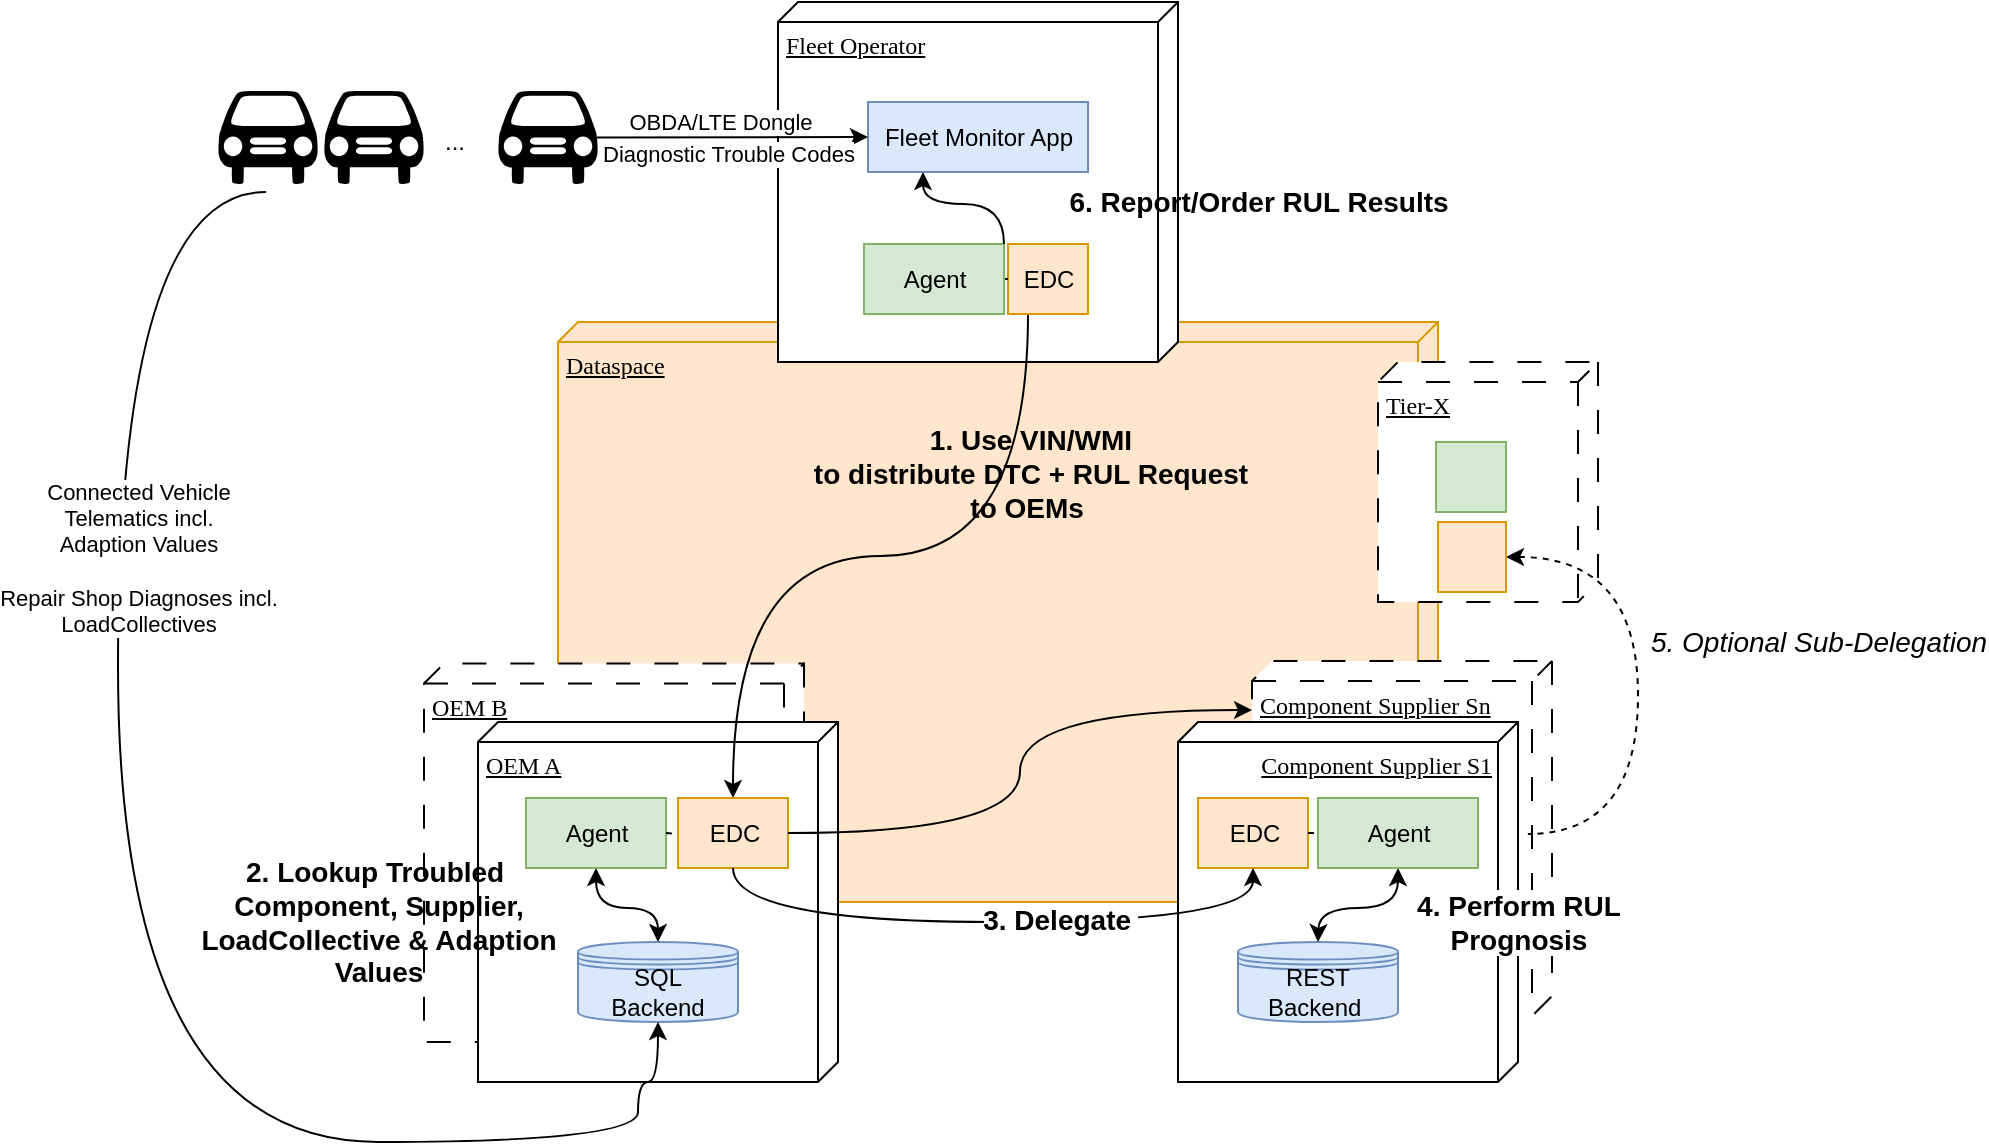 <mxfile version="21.2.1" type="device">
  <diagram name="Seite-1" id="kd2MvjXqS4WT8QNaqASN">
    <mxGraphModel dx="2261" dy="866" grid="1" gridSize="10" guides="1" tooltips="1" connect="1" arrows="1" fold="1" page="1" pageScale="1" pageWidth="827" pageHeight="1169" math="0" shadow="0">
      <root>
        <mxCell id="0" />
        <mxCell id="1" parent="0" />
        <mxCell id="W-gK-uwAD6_eHePclnSL-9" value="2. Distribute/Delegate&lt;br&gt;Sub-Skills" style="edgeStyle=orthogonalEdgeStyle;curved=1;rounded=0;orthogonalLoop=1;jettySize=auto;html=1;exitX=0.25;exitY=1;exitDx=0;exitDy=0;entryX=0.5;entryY=0;entryDx=0;entryDy=0;startArrow=classic;startFill=1;fontSize=14;fontStyle=1;labelBackgroundColor=none;" parent="1" source="W-gK-uwAD6_eHePclnSL-11" target="W-gK-uwAD6_eHePclnSL-18" edge="1">
          <mxGeometry x="0.109" y="-47" relative="1" as="geometry">
            <mxPoint as="offset" />
          </mxGeometry>
        </mxCell>
        <mxCell id="W-gK-uwAD6_eHePclnSL-1" value="Dataspace" style="verticalAlign=top;align=left;spacingTop=8;spacingLeft=2;spacingRight=12;shape=cube;size=10;direction=south;fontStyle=4;html=1;rounded=0;shadow=0;comic=0;labelBackgroundColor=none;strokeWidth=1;fontFamily=Verdana;fontSize=12;fillColor=#ffe6cc;strokeColor=#d79b00;" parent="1" vertex="1">
          <mxGeometry x="260" y="170" width="440" height="290" as="geometry" />
        </mxCell>
        <mxCell id="W-gK-uwAD6_eHePclnSL-45" value="OEM B" style="verticalAlign=top;align=left;spacingTop=8;spacingLeft=2;spacingRight=12;shape=cube;size=10;direction=south;fontStyle=4;html=1;rounded=0;shadow=0;comic=0;labelBackgroundColor=none;strokeWidth=1;fontFamily=Verdana;fontSize=12;dashed=1;dashPattern=12 12;" parent="1" vertex="1">
          <mxGeometry x="193" y="340.75" width="190" height="189.25" as="geometry" />
        </mxCell>
        <mxCell id="W-gK-uwAD6_eHePclnSL-44" value="Component Supplier Sn" style="verticalAlign=top;align=left;spacingTop=8;spacingLeft=2;spacingRight=12;shape=cube;size=10;direction=south;fontStyle=4;html=1;rounded=0;shadow=0;comic=0;labelBackgroundColor=none;strokeWidth=1;fontFamily=Verdana;fontSize=12;dashed=1;dashPattern=12 12;" parent="1" vertex="1">
          <mxGeometry x="607" y="339.5" width="150" height="177.5" as="geometry" />
        </mxCell>
        <mxCell id="W-gK-uwAD6_eHePclnSL-2" value="Fleet Operator" style="verticalAlign=top;align=left;spacingTop=8;spacingLeft=2;spacingRight=12;shape=cube;size=10;direction=south;fontStyle=4;html=1;rounded=0;shadow=0;comic=0;labelBackgroundColor=none;strokeWidth=1;fontFamily=Verdana;fontSize=12" parent="1" vertex="1">
          <mxGeometry x="370" y="10" width="200" height="180" as="geometry" />
        </mxCell>
        <mxCell id="W-gK-uwAD6_eHePclnSL-3" value="Component Supplier S1" style="verticalAlign=top;align=right;spacingTop=8;spacingLeft=2;spacingRight=12;shape=cube;size=10;direction=south;fontStyle=4;html=1;rounded=0;shadow=0;comic=0;labelBackgroundColor=none;strokeWidth=1;fontFamily=Verdana;fontSize=12" parent="1" vertex="1">
          <mxGeometry x="570" y="370" width="170" height="180" as="geometry" />
        </mxCell>
        <mxCell id="W-gK-uwAD6_eHePclnSL-4" value="OEM A" style="verticalAlign=top;align=left;spacingTop=8;spacingLeft=2;spacingRight=12;shape=cube;size=10;direction=south;fontStyle=4;html=1;rounded=0;shadow=0;comic=0;labelBackgroundColor=none;strokeWidth=1;fontFamily=Verdana;fontSize=12" parent="1" vertex="1">
          <mxGeometry x="220" y="370" width="180" height="180" as="geometry" />
        </mxCell>
        <mxCell id="W-gK-uwAD6_eHePclnSL-5" value="" style="shape=datastore;whiteSpace=wrap;html=1;fillColor=#dae8fc;strokeColor=#6c8ebf;" parent="1" vertex="1">
          <mxGeometry x="270" y="480" width="80" height="40" as="geometry" />
        </mxCell>
        <mxCell id="W-gK-uwAD6_eHePclnSL-6" value="" style="shape=datastore;whiteSpace=wrap;html=1;fillColor=#dae8fc;strokeColor=#6c8ebf;" parent="1" vertex="1">
          <mxGeometry x="600" y="480" width="80" height="40" as="geometry" />
        </mxCell>
        <mxCell id="W-gK-uwAD6_eHePclnSL-7" value="SQL Backend" style="text;html=1;strokeColor=none;fillColor=none;align=center;verticalAlign=middle;whiteSpace=wrap;rounded=0;" parent="1" vertex="1">
          <mxGeometry x="280" y="490" width="60" height="30" as="geometry" />
        </mxCell>
        <mxCell id="W-gK-uwAD6_eHePclnSL-8" value="REST Backend&amp;nbsp;" style="text;html=1;strokeColor=none;fillColor=none;align=center;verticalAlign=middle;whiteSpace=wrap;rounded=0;" parent="1" vertex="1">
          <mxGeometry x="610" y="490" width="60" height="30" as="geometry" />
        </mxCell>
        <mxCell id="W-gK-uwAD6_eHePclnSL-10" style="edgeStyle=orthogonalEdgeStyle;curved=1;rounded=0;orthogonalLoop=1;jettySize=auto;html=1;exitX=0.25;exitY=1;exitDx=0;exitDy=0;entryX=0.5;entryY=0;entryDx=0;entryDy=0;startArrow=none;startFill=0;" parent="1" source="W-gK-uwAD6_eHePclnSL-11" target="W-gK-uwAD6_eHePclnSL-18" edge="1">
          <mxGeometry relative="1" as="geometry" />
        </mxCell>
        <mxCell id="un7QEkSLnHoimzCeCq8s-6" value="&lt;font style=&quot;font-size: 14px;&quot;&gt;&lt;b&gt;1. Use VIN/WMI&lt;br&gt;to distribute DTC + RUL Request&lt;br&gt;to OEMs&amp;nbsp;&lt;/b&gt;&lt;/font&gt;" style="edgeLabel;html=1;align=center;verticalAlign=middle;resizable=0;points=[];labelBackgroundColor=none;" parent="W-gK-uwAD6_eHePclnSL-10" vertex="1" connectable="0">
          <mxGeometry x="-0.069" y="3" relative="1" as="geometry">
            <mxPoint x="61" y="-44" as="offset" />
          </mxGeometry>
        </mxCell>
        <mxCell id="W-gK-uwAD6_eHePclnSL-11" value="EDC" style="html=1;dropTarget=0;fillColor=#ffe6cc;strokeColor=#d79b00;" parent="1" vertex="1">
          <mxGeometry x="485" y="131" width="40" height="35" as="geometry" />
        </mxCell>
        <mxCell id="W-gK-uwAD6_eHePclnSL-12" style="edgeStyle=orthogonalEdgeStyle;curved=1;rounded=0;orthogonalLoop=1;jettySize=auto;html=1;exitX=1;exitY=0.5;exitDx=0;exitDy=0;entryX=0;entryY=0.5;entryDx=0;entryDy=0;startArrow=none;startFill=0;endArrow=none;endFill=0;dashed=1;" parent="1" source="W-gK-uwAD6_eHePclnSL-13" target="W-gK-uwAD6_eHePclnSL-11" edge="1">
          <mxGeometry relative="1" as="geometry" />
        </mxCell>
        <mxCell id="W-gK-uwAD6_eHePclnSL-13" value="Agent" style="html=1;dropTarget=0;fillColor=#d5e8d4;strokeColor=#82b366;" parent="1" vertex="1">
          <mxGeometry x="413" y="131" width="70" height="35" as="geometry" />
        </mxCell>
        <mxCell id="W-gK-uwAD6_eHePclnSL-16" value="&lt;div&gt;&lt;span style=&quot;background-color: initial;&quot;&gt;Fleet Monitor App&lt;/span&gt;&lt;br&gt;&lt;/div&gt;" style="html=1;dropTarget=0;fillColor=#dae8fc;strokeColor=#6c8ebf;" parent="1" vertex="1">
          <mxGeometry x="415" y="60" width="110" height="35" as="geometry" />
        </mxCell>
        <mxCell id="W-gK-uwAD6_eHePclnSL-18" value="EDC" style="html=1;dropTarget=0;fillColor=#ffe6cc;strokeColor=#d79b00;" parent="1" vertex="1">
          <mxGeometry x="320" y="408" width="55" height="35" as="geometry" />
        </mxCell>
        <mxCell id="W-gK-uwAD6_eHePclnSL-19" value="2. Lookup Troubled&amp;nbsp;&lt;br&gt;Component, Supplier,&lt;br&gt;LoadCollective &amp;amp; Adaption &lt;br&gt;Values" style="edgeStyle=orthogonalEdgeStyle;curved=1;rounded=0;orthogonalLoop=1;jettySize=auto;html=1;exitX=0.5;exitY=1;exitDx=0;exitDy=0;entryX=0.5;entryY=0;entryDx=0;entryDy=0;startArrow=classic;startFill=1;fontSize=14;fontStyle=1;labelBackgroundColor=none;" parent="1" source="W-gK-uwAD6_eHePclnSL-20" target="W-gK-uwAD6_eHePclnSL-5" edge="1">
          <mxGeometry x="-0.412" y="-109" relative="1" as="geometry">
            <mxPoint x="-109" y="-102" as="offset" />
            <mxPoint x="310" y="472.5" as="targetPoint" />
          </mxGeometry>
        </mxCell>
        <mxCell id="W-gK-uwAD6_eHePclnSL-20" value="Agent" style="html=1;dropTarget=0;fillColor=#d5e8d4;strokeColor=#82b366;" parent="1" vertex="1">
          <mxGeometry x="244" y="408" width="70" height="35" as="geometry" />
        </mxCell>
        <mxCell id="W-gK-uwAD6_eHePclnSL-21" value="EDC" style="html=1;dropTarget=0;fillColor=#ffe6cc;strokeColor=#d79b00;" parent="1" vertex="1">
          <mxGeometry x="580" y="408" width="55" height="35" as="geometry" />
        </mxCell>
        <mxCell id="W-gK-uwAD6_eHePclnSL-22" value="4. Perform RUL &lt;br&gt;Prognosis" style="edgeStyle=orthogonalEdgeStyle;curved=1;rounded=0;orthogonalLoop=1;jettySize=auto;html=1;exitX=0.5;exitY=1;exitDx=0;exitDy=0;startArrow=classic;startFill=1;fontSize=14;fontStyle=1" parent="1" source="W-gK-uwAD6_eHePclnSL-23" edge="1">
          <mxGeometry x="-0.48" y="60" relative="1" as="geometry">
            <mxPoint x="640" y="480" as="targetPoint" />
            <mxPoint x="60" y="-53" as="offset" />
          </mxGeometry>
        </mxCell>
        <mxCell id="W-gK-uwAD6_eHePclnSL-23" value="Agent" style="html=1;dropTarget=0;fillColor=#d5e8d4;strokeColor=#82b366;" parent="1" vertex="1">
          <mxGeometry x="640" y="408" width="80" height="35" as="geometry" />
        </mxCell>
        <mxCell id="W-gK-uwAD6_eHePclnSL-24" value="" style="endArrow=none;startArrow=none;html=1;rounded=0;curved=1;entryX=0;entryY=0.5;entryDx=0;entryDy=0;exitX=1;exitY=0.5;exitDx=0;exitDy=0;startFill=0;endFill=0;dashed=1;" parent="1" source="W-gK-uwAD6_eHePclnSL-21" target="W-gK-uwAD6_eHePclnSL-23" edge="1">
          <mxGeometry width="50" height="50" relative="1" as="geometry">
            <mxPoint x="540" y="480" as="sourcePoint" />
            <mxPoint x="590" y="430" as="targetPoint" />
          </mxGeometry>
        </mxCell>
        <mxCell id="W-gK-uwAD6_eHePclnSL-25" value="" style="endArrow=none;startArrow=none;html=1;rounded=0;curved=1;exitX=1;exitY=0.5;exitDx=0;exitDy=0;endFill=0;startFill=0;dashed=1;" parent="1" source="W-gK-uwAD6_eHePclnSL-20" edge="1">
          <mxGeometry width="50" height="50" relative="1" as="geometry">
            <mxPoint x="310" y="470" as="sourcePoint" />
            <mxPoint x="320" y="426" as="targetPoint" />
          </mxGeometry>
        </mxCell>
        <mxCell id="W-gK-uwAD6_eHePclnSL-29" value="6. Report/Order RUL Results" style="edgeStyle=orthogonalEdgeStyle;curved=1;rounded=0;orthogonalLoop=1;jettySize=auto;html=1;exitX=1;exitY=0;exitDx=0;exitDy=0;labelBackgroundColor=none;fontSize=14;startArrow=none;startFill=0;endArrow=classic;endFill=1;fontStyle=1;entryX=0.25;entryY=1;entryDx=0;entryDy=0;fontColor=#000000;fontFamily=Helvetica;" parent="1" source="W-gK-uwAD6_eHePclnSL-13" target="W-gK-uwAD6_eHePclnSL-16" edge="1">
          <mxGeometry x="-0.477" y="-127" relative="1" as="geometry">
            <mxPoint x="450" y="100" as="targetPoint" />
            <mxPoint x="127" y="126" as="offset" />
          </mxGeometry>
        </mxCell>
        <mxCell id="W-gK-uwAD6_eHePclnSL-39" value="Tier-X" style="verticalAlign=top;align=left;spacingTop=8;spacingLeft=2;spacingRight=12;shape=cube;size=10;direction=south;fontStyle=4;html=1;rounded=0;shadow=0;comic=0;labelBackgroundColor=none;strokeWidth=1;fontFamily=Verdana;fontSize=12;dashed=1;dashPattern=12 12;" parent="1" vertex="1">
          <mxGeometry x="670" y="190" width="110" height="120" as="geometry" />
        </mxCell>
        <mxCell id="W-gK-uwAD6_eHePclnSL-43" style="edgeStyle=orthogonalEdgeStyle;rounded=0;orthogonalLoop=1;jettySize=auto;html=1;curved=1;startArrow=classic;startFill=1;endArrow=none;endFill=0;entryX=0.311;entryY=-0.029;entryDx=0;entryDy=0;entryPerimeter=0;exitX=1;exitY=0.5;exitDx=0;exitDy=0;dashed=1;" parent="1" source="W-gK-uwAD6_eHePclnSL-40" target="W-gK-uwAD6_eHePclnSL-3" edge="1">
          <mxGeometry relative="1" as="geometry">
            <Array as="points">
              <mxPoint x="800" y="288" />
              <mxPoint x="800" y="426" />
            </Array>
          </mxGeometry>
        </mxCell>
        <mxCell id="W-gK-uwAD6_eHePclnSL-46" value="&lt;span style=&quot;font-size: 14px;&quot;&gt;5. Optional Sub-Delegation&lt;/span&gt;" style="edgeLabel;html=1;align=center;verticalAlign=middle;resizable=0;points=[];fontStyle=2" parent="W-gK-uwAD6_eHePclnSL-43" vertex="1" connectable="0">
          <mxGeometry x="-0.396" y="4" relative="1" as="geometry">
            <mxPoint x="86" y="30" as="offset" />
          </mxGeometry>
        </mxCell>
        <mxCell id="W-gK-uwAD6_eHePclnSL-40" value="" style="html=1;dropTarget=0;fillColor=#ffe6cc;strokeColor=#d79b00;" parent="1" vertex="1">
          <mxGeometry x="700" y="270" width="34" height="35" as="geometry" />
        </mxCell>
        <mxCell id="W-gK-uwAD6_eHePclnSL-41" value="" style="html=1;dropTarget=0;fillColor=#d5e8d4;strokeColor=#82b366;" parent="1" vertex="1">
          <mxGeometry x="699" y="230" width="35" height="35" as="geometry" />
        </mxCell>
        <mxCell id="W-gK-uwAD6_eHePclnSL-42" value="&lt;b style=&quot;font-size: 14px;&quot;&gt;3. Delegate&amp;nbsp;&lt;br&gt;&lt;/b&gt;" style="edgeStyle=orthogonalEdgeStyle;rounded=0;orthogonalLoop=1;jettySize=auto;html=1;entryX=0.5;entryY=1;entryDx=0;entryDy=0;curved=1;fontSize=14;startArrow=classic;startFill=1;endArrow=none;endFill=0;exitX=0.5;exitY=1;exitDx=0;exitDy=0;" parent="1" source="W-gK-uwAD6_eHePclnSL-21" target="W-gK-uwAD6_eHePclnSL-18" edge="1">
          <mxGeometry x="0.407" y="-116" relative="1" as="geometry">
            <mxPoint x="97" y="115" as="offset" />
            <Array as="points">
              <mxPoint x="608" y="470" />
              <mxPoint x="348" y="470" />
            </Array>
          </mxGeometry>
        </mxCell>
        <mxCell id="9vBfcYl8E0RJBpWz1sZ_-1" value="" style="shape=mxgraph.signs.transportation.car_1;html=1;pointerEvents=1;fillColor=#000000;strokeColor=none;verticalLabelPosition=bottom;verticalAlign=top;align=center;sketch=0;" vertex="1" parent="1">
          <mxGeometry x="90" y="54.5" width="50" height="46.5" as="geometry" />
        </mxCell>
        <mxCell id="9vBfcYl8E0RJBpWz1sZ_-2" value="" style="shape=mxgraph.signs.transportation.car_1;html=1;pointerEvents=1;fillColor=#000000;strokeColor=none;verticalLabelPosition=bottom;verticalAlign=top;align=center;sketch=0;" vertex="1" parent="1">
          <mxGeometry x="143" y="54.5" width="50" height="46.5" as="geometry" />
        </mxCell>
        <mxCell id="9vBfcYl8E0RJBpWz1sZ_-3" value="" style="shape=mxgraph.signs.transportation.car_1;html=1;pointerEvents=1;fillColor=#000000;strokeColor=none;verticalLabelPosition=bottom;verticalAlign=top;align=center;sketch=0;" vertex="1" parent="1">
          <mxGeometry x="230" y="54.5" width="50" height="46.5" as="geometry" />
        </mxCell>
        <mxCell id="9vBfcYl8E0RJBpWz1sZ_-4" style="edgeStyle=orthogonalEdgeStyle;curved=1;rounded=0;orthogonalLoop=1;jettySize=auto;html=1;exitX=0.99;exitY=0.5;exitDx=0;exitDy=0;entryX=0;entryY=0.5;entryDx=0;entryDy=0;startArrow=none;startFill=0;exitPerimeter=0;" edge="1" parent="1" source="9vBfcYl8E0RJBpWz1sZ_-3" target="W-gK-uwAD6_eHePclnSL-16">
          <mxGeometry relative="1" as="geometry">
            <mxPoint x="505" y="176" as="sourcePoint" />
            <mxPoint x="618" y="418" as="targetPoint" />
          </mxGeometry>
        </mxCell>
        <mxCell id="9vBfcYl8E0RJBpWz1sZ_-6" value="OBDA/LTE Dongle" style="edgeLabel;html=1;align=center;verticalAlign=middle;resizable=0;points=[];" vertex="1" connectable="0" parent="9vBfcYl8E0RJBpWz1sZ_-4">
          <mxGeometry x="-0.433" relative="1" as="geometry">
            <mxPoint x="23" y="-8" as="offset" />
          </mxGeometry>
        </mxCell>
        <mxCell id="9vBfcYl8E0RJBpWz1sZ_-7" value="Diagnostic Trouble Codes" style="edgeLabel;html=1;align=center;verticalAlign=middle;resizable=0;points=[];" vertex="1" connectable="0" parent="9vBfcYl8E0RJBpWz1sZ_-4">
          <mxGeometry x="-0.389" y="1" relative="1" as="geometry">
            <mxPoint x="24" y="9" as="offset" />
          </mxGeometry>
        </mxCell>
        <mxCell id="9vBfcYl8E0RJBpWz1sZ_-8" style="edgeStyle=orthogonalEdgeStyle;curved=1;rounded=0;orthogonalLoop=1;jettySize=auto;html=1;exitX=0.48;exitY=1.086;exitDx=0;exitDy=0;startArrow=none;startFill=0;exitPerimeter=0;" edge="1" parent="1" source="9vBfcYl8E0RJBpWz1sZ_-1">
          <mxGeometry relative="1" as="geometry">
            <mxPoint x="290" y="88" as="sourcePoint" />
            <mxPoint x="310" y="520" as="targetPoint" />
            <Array as="points">
              <mxPoint x="40" y="105" />
              <mxPoint x="40" y="580" />
              <mxPoint x="300" y="580" />
              <mxPoint x="300" y="550" />
              <mxPoint x="310" y="550" />
            </Array>
          </mxGeometry>
        </mxCell>
        <mxCell id="9vBfcYl8E0RJBpWz1sZ_-9" value="Connected Vehicle&lt;br&gt;Telematics incl.&lt;br&gt;Adaption Values&lt;br&gt;&lt;br&gt;Repair Shop Diagnoses incl.&lt;br&gt;LoadCollectives" style="edgeLabel;html=1;align=center;verticalAlign=middle;resizable=0;points=[];" vertex="1" connectable="0" parent="9vBfcYl8E0RJBpWz1sZ_-8">
          <mxGeometry x="-0.433" relative="1" as="geometry">
            <mxPoint x="10" y="8" as="offset" />
          </mxGeometry>
        </mxCell>
        <mxCell id="9vBfcYl8E0RJBpWz1sZ_-11" value="..." style="text;html=1;align=center;verticalAlign=middle;resizable=0;points=[];autosize=1;strokeColor=none;fillColor=none;" vertex="1" parent="1">
          <mxGeometry x="193" y="65" width="30" height="30" as="geometry" />
        </mxCell>
        <mxCell id="9vBfcYl8E0RJBpWz1sZ_-14" value="&lt;b style=&quot;font-size: 14px;&quot;&gt;&lt;br&gt;&lt;/b&gt;" style="edgeStyle=orthogonalEdgeStyle;rounded=0;orthogonalLoop=1;jettySize=auto;html=1;entryX=1;entryY=0.5;entryDx=0;entryDy=0;curved=1;fontSize=14;startArrow=classic;startFill=1;endArrow=none;endFill=0;exitX=0.138;exitY=1;exitDx=0;exitDy=0;exitPerimeter=0;" edge="1" parent="1" source="W-gK-uwAD6_eHePclnSL-44" target="W-gK-uwAD6_eHePclnSL-18">
          <mxGeometry x="0.407" y="-116" relative="1" as="geometry">
            <mxPoint x="97" y="115" as="offset" />
            <mxPoint x="590" y="436" as="sourcePoint" />
            <mxPoint x="385" y="436" as="targetPoint" />
          </mxGeometry>
        </mxCell>
      </root>
    </mxGraphModel>
  </diagram>
</mxfile>
